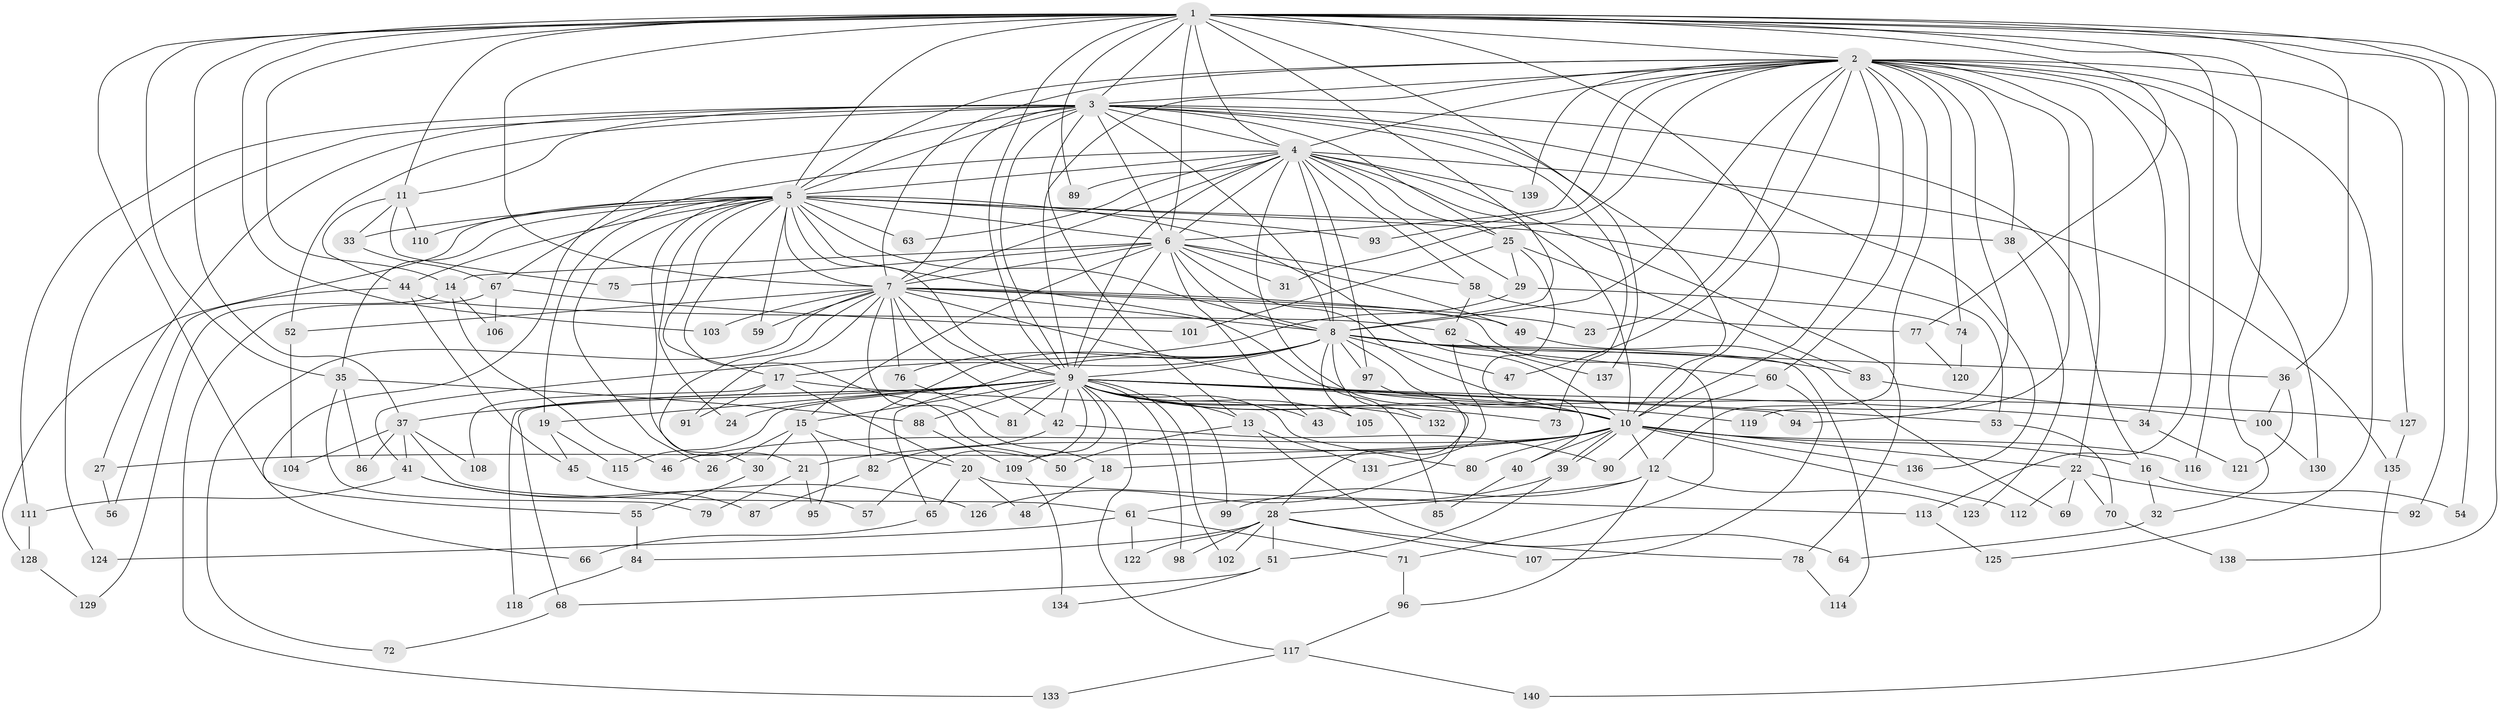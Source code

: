 // Generated by graph-tools (version 1.1) at 2025/49/03/09/25 03:49:43]
// undirected, 140 vertices, 305 edges
graph export_dot {
graph [start="1"]
  node [color=gray90,style=filled];
  1;
  2;
  3;
  4;
  5;
  6;
  7;
  8;
  9;
  10;
  11;
  12;
  13;
  14;
  15;
  16;
  17;
  18;
  19;
  20;
  21;
  22;
  23;
  24;
  25;
  26;
  27;
  28;
  29;
  30;
  31;
  32;
  33;
  34;
  35;
  36;
  37;
  38;
  39;
  40;
  41;
  42;
  43;
  44;
  45;
  46;
  47;
  48;
  49;
  50;
  51;
  52;
  53;
  54;
  55;
  56;
  57;
  58;
  59;
  60;
  61;
  62;
  63;
  64;
  65;
  66;
  67;
  68;
  69;
  70;
  71;
  72;
  73;
  74;
  75;
  76;
  77;
  78;
  79;
  80;
  81;
  82;
  83;
  84;
  85;
  86;
  87;
  88;
  89;
  90;
  91;
  92;
  93;
  94;
  95;
  96;
  97;
  98;
  99;
  100;
  101;
  102;
  103;
  104;
  105;
  106;
  107;
  108;
  109;
  110;
  111;
  112;
  113;
  114;
  115;
  116;
  117;
  118;
  119;
  120;
  121;
  122;
  123;
  124;
  125;
  126;
  127;
  128;
  129;
  130;
  131;
  132;
  133;
  134;
  135;
  136;
  137;
  138;
  139;
  140;
  1 -- 2;
  1 -- 3;
  1 -- 4;
  1 -- 5;
  1 -- 6;
  1 -- 7;
  1 -- 8;
  1 -- 9;
  1 -- 10;
  1 -- 11;
  1 -- 14;
  1 -- 32;
  1 -- 35;
  1 -- 36;
  1 -- 37;
  1 -- 54;
  1 -- 55;
  1 -- 77;
  1 -- 89;
  1 -- 92;
  1 -- 103;
  1 -- 116;
  1 -- 137;
  1 -- 138;
  2 -- 3;
  2 -- 4;
  2 -- 5;
  2 -- 6;
  2 -- 7;
  2 -- 8;
  2 -- 9;
  2 -- 10;
  2 -- 12;
  2 -- 22;
  2 -- 23;
  2 -- 31;
  2 -- 34;
  2 -- 38;
  2 -- 47;
  2 -- 60;
  2 -- 74;
  2 -- 93;
  2 -- 94;
  2 -- 113;
  2 -- 119;
  2 -- 125;
  2 -- 127;
  2 -- 130;
  2 -- 139;
  3 -- 4;
  3 -- 5;
  3 -- 6;
  3 -- 7;
  3 -- 8;
  3 -- 9;
  3 -- 10;
  3 -- 11;
  3 -- 13;
  3 -- 16;
  3 -- 25;
  3 -- 27;
  3 -- 52;
  3 -- 66;
  3 -- 73;
  3 -- 111;
  3 -- 124;
  3 -- 136;
  4 -- 5;
  4 -- 6;
  4 -- 7;
  4 -- 8;
  4 -- 9;
  4 -- 10;
  4 -- 25;
  4 -- 28;
  4 -- 29;
  4 -- 58;
  4 -- 63;
  4 -- 67;
  4 -- 78;
  4 -- 89;
  4 -- 97;
  4 -- 135;
  4 -- 139;
  5 -- 6;
  5 -- 7;
  5 -- 8;
  5 -- 9;
  5 -- 10;
  5 -- 17;
  5 -- 19;
  5 -- 21;
  5 -- 24;
  5 -- 26;
  5 -- 33;
  5 -- 35;
  5 -- 38;
  5 -- 44;
  5 -- 50;
  5 -- 53;
  5 -- 59;
  5 -- 63;
  5 -- 85;
  5 -- 93;
  5 -- 110;
  5 -- 128;
  6 -- 7;
  6 -- 8;
  6 -- 9;
  6 -- 10;
  6 -- 14;
  6 -- 15;
  6 -- 31;
  6 -- 43;
  6 -- 49;
  6 -- 58;
  6 -- 75;
  7 -- 8;
  7 -- 9;
  7 -- 10;
  7 -- 18;
  7 -- 23;
  7 -- 30;
  7 -- 42;
  7 -- 49;
  7 -- 52;
  7 -- 59;
  7 -- 71;
  7 -- 72;
  7 -- 76;
  7 -- 91;
  7 -- 103;
  8 -- 9;
  8 -- 10;
  8 -- 17;
  8 -- 36;
  8 -- 47;
  8 -- 60;
  8 -- 65;
  8 -- 76;
  8 -- 82;
  8 -- 83;
  8 -- 97;
  8 -- 105;
  8 -- 114;
  8 -- 132;
  9 -- 10;
  9 -- 13;
  9 -- 15;
  9 -- 19;
  9 -- 24;
  9 -- 34;
  9 -- 37;
  9 -- 42;
  9 -- 43;
  9 -- 53;
  9 -- 57;
  9 -- 68;
  9 -- 73;
  9 -- 80;
  9 -- 81;
  9 -- 88;
  9 -- 94;
  9 -- 98;
  9 -- 99;
  9 -- 102;
  9 -- 105;
  9 -- 109;
  9 -- 115;
  9 -- 117;
  9 -- 118;
  9 -- 119;
  9 -- 132;
  10 -- 12;
  10 -- 16;
  10 -- 18;
  10 -- 21;
  10 -- 22;
  10 -- 27;
  10 -- 39;
  10 -- 39;
  10 -- 40;
  10 -- 46;
  10 -- 80;
  10 -- 112;
  10 -- 116;
  10 -- 136;
  11 -- 33;
  11 -- 44;
  11 -- 75;
  11 -- 110;
  12 -- 28;
  12 -- 96;
  12 -- 99;
  12 -- 123;
  13 -- 50;
  13 -- 64;
  13 -- 131;
  14 -- 46;
  14 -- 106;
  14 -- 129;
  15 -- 20;
  15 -- 26;
  15 -- 30;
  15 -- 95;
  16 -- 32;
  16 -- 54;
  17 -- 20;
  17 -- 91;
  17 -- 108;
  17 -- 127;
  18 -- 48;
  19 -- 45;
  19 -- 115;
  20 -- 48;
  20 -- 65;
  20 -- 113;
  21 -- 79;
  21 -- 95;
  22 -- 69;
  22 -- 70;
  22 -- 92;
  22 -- 112;
  25 -- 29;
  25 -- 40;
  25 -- 83;
  25 -- 101;
  27 -- 56;
  28 -- 51;
  28 -- 78;
  28 -- 84;
  28 -- 98;
  28 -- 102;
  28 -- 107;
  28 -- 122;
  29 -- 41;
  29 -- 74;
  30 -- 55;
  32 -- 64;
  33 -- 67;
  34 -- 121;
  35 -- 79;
  35 -- 86;
  35 -- 88;
  36 -- 100;
  36 -- 121;
  37 -- 41;
  37 -- 61;
  37 -- 86;
  37 -- 104;
  37 -- 108;
  38 -- 123;
  39 -- 51;
  39 -- 61;
  40 -- 85;
  41 -- 57;
  41 -- 111;
  41 -- 126;
  42 -- 82;
  42 -- 90;
  44 -- 45;
  44 -- 56;
  44 -- 62;
  45 -- 87;
  49 -- 69;
  51 -- 68;
  51 -- 134;
  52 -- 104;
  53 -- 70;
  55 -- 84;
  58 -- 62;
  58 -- 77;
  60 -- 90;
  60 -- 107;
  61 -- 71;
  61 -- 122;
  61 -- 124;
  62 -- 131;
  62 -- 137;
  65 -- 66;
  67 -- 101;
  67 -- 106;
  67 -- 133;
  68 -- 72;
  70 -- 138;
  71 -- 96;
  74 -- 120;
  76 -- 81;
  77 -- 120;
  78 -- 114;
  82 -- 87;
  83 -- 100;
  84 -- 118;
  88 -- 109;
  96 -- 117;
  97 -- 126;
  100 -- 130;
  109 -- 134;
  111 -- 128;
  113 -- 125;
  117 -- 133;
  117 -- 140;
  127 -- 135;
  128 -- 129;
  135 -- 140;
}
